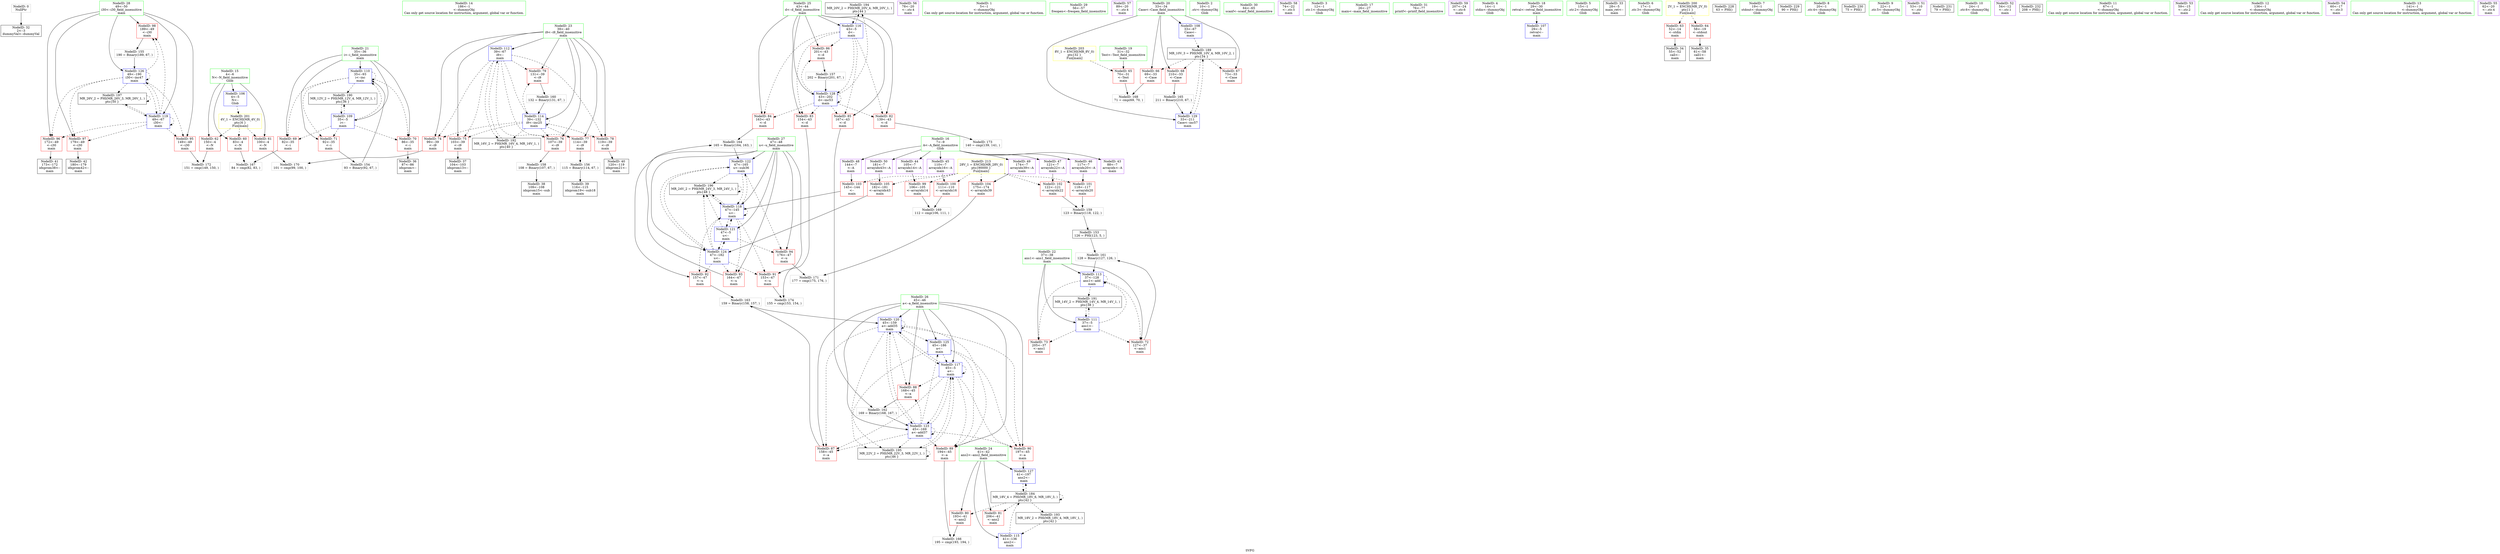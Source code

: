 digraph "SVFG" {
	label="SVFG";

	Node0x55b2c648d6d0 [shape=record,color=grey,label="{NodeID: 0\nNullPtr}"];
	Node0x55b2c648d6d0 -> Node0x55b2c648e620[style=solid];
	Node0x55b2c64a9820 [shape=record,color=red,label="{NodeID: 97\n179\<--49\n\<--i30\nmain\n}"];
	Node0x55b2c64a9820 -> Node0x55b2c64a9270[style=solid];
	Node0x55b2c648d420 [shape=record,color=green,label="{NodeID: 14\n186\<--1\n\<--dummyObj\nCan only get source location for instruction, argument, global var or function.}"];
	Node0x55b2c64adc80 [shape=record,color=black,label="{NodeID: 194\nMR_20V_2 = PHI(MR_20V_4, MR_20V_1, )\npts\{44 \}\n}"];
	Node0x55b2c64adc80 -> Node0x55b2c64aef20[style=dashed];
	Node0x55b2c64aa3b0 [shape=record,color=blue,label="{NodeID: 111\n37\<--5\nans1\<--\nmain\n}"];
	Node0x55b2c64aa3b0 -> Node0x55b2c64abaf0[style=dashed];
	Node0x55b2c64aa3b0 -> Node0x55b2c64abbc0[style=dashed];
	Node0x55b2c64aa3b0 -> Node0x55b2c64aa550[style=dashed];
	Node0x55b2c64aa3b0 -> Node0x55b2c64bdb90[style=dashed];
	Node0x55b2c648e250 [shape=record,color=green,label="{NodeID: 28\n49\<--50\ni30\<--i30_field_insensitive\nmain\n}"];
	Node0x55b2c648e250 -> Node0x55b2c64acda0[style=solid];
	Node0x55b2c648e250 -> Node0x55b2c64a9750[style=solid];
	Node0x55b2c648e250 -> Node0x55b2c64a9820[style=solid];
	Node0x55b2c648e250 -> Node0x55b2c64a98f0[style=solid];
	Node0x55b2c648e250 -> Node0x55b2c64af150[style=solid];
	Node0x55b2c648e250 -> Node0x55b2c64af700[style=solid];
	Node0x55b2c64af630 [shape=record,color=blue,label="{NodeID: 125\n45\<--186\na\<--\nmain\n}"];
	Node0x55b2c64af630 -> Node0x55b2c64ac8c0[style=dashed];
	Node0x55b2c64af630 -> Node0x55b2c64ac990[style=dashed];
	Node0x55b2c64af630 -> Node0x55b2c64aefb0[style=dashed];
	Node0x55b2c64af630 -> Node0x55b2c64add70[style=dashed];
	Node0x55b2c64a9270 [shape=record,color=black,label="{NodeID: 42\n180\<--179\nidxprom42\<--\nmain\n}"];
	Node0x55b2c64aadf0 [shape=record,color=purple,label="{NodeID: 56\n78\<--20\n\<--.str.4\nmain\n}"];
	Node0x55b2c62b0a60 [shape=record,color=black,label="{NodeID: 153\n126 = PHI(123, 5, )\n}"];
	Node0x55b2c62b0a60 -> Node0x55b2c64b1af0[style=solid];
	Node0x55b2c64ab950 [shape=record,color=red,label="{NodeID: 70\n86\<--35\n\<--i\nmain\n}"];
	Node0x55b2c64ab950 -> Node0x55b2c64a8d90[style=solid];
	Node0x55b2c64b23f0 [shape=record,color=grey,label="{NodeID: 167\n84 = cmp(82, 83, )\n}"];
	Node0x55b2c64ac4b0 [shape=record,color=red,label="{NodeID: 84\n163\<--43\n\<--d\nmain\n}"];
	Node0x55b2c64ac4b0 -> Node0x55b2c64b1f70[style=solid];
	Node0x55b2c648c440 [shape=record,color=green,label="{NodeID: 1\n5\<--1\n\<--dummyObj\nCan only get source location for instruction, argument, global var or function.}"];
	Node0x55b2c64a98f0 [shape=record,color=red,label="{NodeID: 98\n189\<--49\n\<--i30\nmain\n}"];
	Node0x55b2c64a98f0 -> Node0x55b2c64b11f0[style=solid];
	Node0x55b2c648d520 [shape=record,color=green,label="{NodeID: 15\n4\<--6\nN\<--N_field_insensitive\nGlob }"];
	Node0x55b2c648d520 -> Node0x55b2c64ab130[style=solid];
	Node0x55b2c648d520 -> Node0x55b2c64ab200[style=solid];
	Node0x55b2c648d520 -> Node0x55b2c64ab2d0[style=solid];
	Node0x55b2c648d520 -> Node0x55b2c64a9f70[style=solid];
	Node0x55b2c64add70 [shape=record,color=black,label="{NodeID: 195\nMR_22V_2 = PHI(MR_22V_3, MR_22V_1, )\npts\{46 \}\n}"];
	Node0x55b2c64add70 -> Node0x55b2c64aefb0[style=dashed];
	Node0x55b2c64add70 -> Node0x55b2c64add70[style=dashed];
	Node0x55b2c64aa480 [shape=record,color=blue,label="{NodeID: 112\n39\<--67\ni9\<--\nmain\n}"];
	Node0x55b2c64aa480 -> Node0x55b2c64abc90[style=dashed];
	Node0x55b2c64aa480 -> Node0x55b2c64abd60[style=dashed];
	Node0x55b2c64aa480 -> Node0x55b2c64abe30[style=dashed];
	Node0x55b2c64aa480 -> Node0x55b2c64abf00[style=dashed];
	Node0x55b2c64aa480 -> Node0x55b2c64abfd0[style=dashed];
	Node0x55b2c64aa480 -> Node0x55b2c64ac0a0[style=dashed];
	Node0x55b2c64aa480 -> Node0x55b2c64aa620[style=dashed];
	Node0x55b2c64aa480 -> Node0x55b2c64ad280[style=dashed];
	Node0x55b2c648e320 [shape=record,color=green,label="{NodeID: 29\n56\<--57\nfreopen\<--freopen_field_insensitive\n}"];
	Node0x55b2c64af700 [shape=record,color=blue,label="{NodeID: 126\n49\<--190\ni30\<--inc47\nmain\n}"];
	Node0x55b2c64af700 -> Node0x55b2c64acda0[style=dashed];
	Node0x55b2c64af700 -> Node0x55b2c64a9750[style=dashed];
	Node0x55b2c64af700 -> Node0x55b2c64a9820[style=dashed];
	Node0x55b2c64af700 -> Node0x55b2c64a98f0[style=dashed];
	Node0x55b2c64af700 -> Node0x55b2c64af150[style=dashed];
	Node0x55b2c64af700 -> Node0x55b2c64af700[style=dashed];
	Node0x55b2c64af700 -> Node0x55b2c64c09b0[style=dashed];
	Node0x55b2c64a9340 [shape=record,color=purple,label="{NodeID: 43\n88\<--7\narrayidx\<--A\nmain\n}"];
	Node0x55b2c64aaec0 [shape=record,color=purple,label="{NodeID: 57\n89\<--20\n\<--.str.4\nmain\n}"];
	Node0x55b2c64b1070 [shape=record,color=grey,label="{NodeID: 154\n93 = Binary(92, 67, )\n}"];
	Node0x55b2c64b1070 -> Node0x55b2c64aa2e0[style=solid];
	Node0x55b2c64aba20 [shape=record,color=red,label="{NodeID: 71\n92\<--35\n\<--i\nmain\n}"];
	Node0x55b2c64aba20 -> Node0x55b2c64b1070[style=solid];
	Node0x55b2c64b2570 [shape=record,color=grey,label="{NodeID: 168\n71 = cmp(69, 70, )\n}"];
	Node0x55b2c64ac580 [shape=record,color=red,label="{NodeID: 85\n167\<--43\n\<--d\nmain\n}"];
	Node0x55b2c64ac580 -> Node0x55b2c64b1c70[style=solid];
	Node0x55b2c648c4d0 [shape=record,color=green,label="{NodeID: 2\n10\<--1\n.str\<--dummyObj\nGlob }"];
	Node0x55b2c64a99c0 [shape=record,color=red,label="{NodeID: 99\n106\<--105\n\<--arrayidx14\nmain\n}"];
	Node0x55b2c64a99c0 -> Node0x55b2c64b26f0[style=solid];
	Node0x55b2c648d870 [shape=record,color=green,label="{NodeID: 16\n7\<--9\nA\<--A_field_insensitive\nGlob }"];
	Node0x55b2c648d870 -> Node0x55b2c64a9340[style=solid];
	Node0x55b2c648d870 -> Node0x55b2c64a9410[style=solid];
	Node0x55b2c648d870 -> Node0x55b2c64a94e0[style=solid];
	Node0x55b2c648d870 -> Node0x55b2c64a95b0[style=solid];
	Node0x55b2c648d870 -> Node0x55b2c64a9680[style=solid];
	Node0x55b2c648d870 -> Node0x55b2c64aa770[style=solid];
	Node0x55b2c648d870 -> Node0x55b2c64aa840[style=solid];
	Node0x55b2c648d870 -> Node0x55b2c64aa910[style=solid];
	Node0x55b2c64c04b0 [shape=record,color=black,label="{NodeID: 196\nMR_24V_2 = PHI(MR_24V_3, MR_24V_1, )\npts\{48 \}\n}"];
	Node0x55b2c64c04b0 -> Node0x55b2c64af080[style=dashed];
	Node0x55b2c64c04b0 -> Node0x55b2c64c04b0[style=dashed];
	Node0x55b2c64aa550 [shape=record,color=blue,label="{NodeID: 113\n37\<--128\nans1\<--add\nmain\n}"];
	Node0x55b2c64aa550 -> Node0x55b2c64abaf0[style=dashed];
	Node0x55b2c64aa550 -> Node0x55b2c64abbc0[style=dashed];
	Node0x55b2c64aa550 -> Node0x55b2c64aa550[style=dashed];
	Node0x55b2c64aa550 -> Node0x55b2c64bdb90[style=dashed];
	Node0x55b2c648e420 [shape=record,color=green,label="{NodeID: 30\n64\<--65\nscanf\<--scanf_field_insensitive\n}"];
	Node0x55b2c64af7d0 [shape=record,color=blue,label="{NodeID: 127\n41\<--197\nans2\<--\nmain\n}"];
	Node0x55b2c64af7d0 -> Node0x55b2c64bb890[style=dashed];
	Node0x55b2c64a9410 [shape=record,color=purple,label="{NodeID: 44\n105\<--7\narrayidx14\<--A\nmain\n}"];
	Node0x55b2c64a9410 -> Node0x55b2c64a99c0[style=solid];
	Node0x55b2c64aaf90 [shape=record,color=purple,label="{NodeID: 58\n74\<--22\n\<--.str.5\nmain\n}"];
	Node0x55b2c64b11f0 [shape=record,color=grey,label="{NodeID: 155\n190 = Binary(189, 67, )\n}"];
	Node0x55b2c64b11f0 -> Node0x55b2c64af700[style=solid];
	Node0x55b2c64abaf0 [shape=record,color=red,label="{NodeID: 72\n127\<--37\n\<--ans1\nmain\n}"];
	Node0x55b2c64abaf0 -> Node0x55b2c64b1af0[style=solid];
	Node0x55b2c64b26f0 [shape=record,color=grey,label="{NodeID: 169\n112 = cmp(106, 111, )\n}"];
	Node0x55b2c64ac650 [shape=record,color=red,label="{NodeID: 86\n201\<--43\n\<--d\nmain\n}"];
	Node0x55b2c64ac650 -> Node0x55b2c64b14f0[style=solid];
	Node0x55b2c64a8200 [shape=record,color=green,label="{NodeID: 3\n12\<--1\n.str.1\<--dummyObj\nGlob }"];
	Node0x55b2c64a9a90 [shape=record,color=red,label="{NodeID: 100\n111\<--110\n\<--arrayidx16\nmain\n}"];
	Node0x55b2c64a9a90 -> Node0x55b2c64b26f0[style=solid];
	Node0x55b2c648d930 [shape=record,color=green,label="{NodeID: 17\n26\<--27\nmain\<--main_field_insensitive\n}"];
	Node0x55b2c64c09b0 [shape=record,color=black,label="{NodeID: 197\nMR_26V_2 = PHI(MR_26V_3, MR_26V_1, )\npts\{50 \}\n}"];
	Node0x55b2c64c09b0 -> Node0x55b2c64af150[style=dashed];
	Node0x55b2c64c09b0 -> Node0x55b2c64c09b0[style=dashed];
	Node0x55b2c64aa620 [shape=record,color=blue,label="{NodeID: 114\n39\<--132\ni9\<--inc25\nmain\n}"];
	Node0x55b2c64aa620 -> Node0x55b2c64abc90[style=dashed];
	Node0x55b2c64aa620 -> Node0x55b2c64abd60[style=dashed];
	Node0x55b2c64aa620 -> Node0x55b2c64abe30[style=dashed];
	Node0x55b2c64aa620 -> Node0x55b2c64abf00[style=dashed];
	Node0x55b2c64aa620 -> Node0x55b2c64abfd0[style=dashed];
	Node0x55b2c64aa620 -> Node0x55b2c64ac0a0[style=dashed];
	Node0x55b2c64aa620 -> Node0x55b2c64aa620[style=dashed];
	Node0x55b2c64aa620 -> Node0x55b2c64ad280[style=dashed];
	Node0x55b2c648e520 [shape=record,color=green,label="{NodeID: 31\n76\<--77\nprintf\<--printf_field_insensitive\n}"];
	Node0x55b2c64af8a0 [shape=record,color=blue,label="{NodeID: 128\n43\<--202\nd\<--inc53\nmain\n}"];
	Node0x55b2c64af8a0 -> Node0x55b2c64ac310[style=dashed];
	Node0x55b2c64af8a0 -> Node0x55b2c64ac3e0[style=dashed];
	Node0x55b2c64af8a0 -> Node0x55b2c64ac4b0[style=dashed];
	Node0x55b2c64af8a0 -> Node0x55b2c64ac580[style=dashed];
	Node0x55b2c64af8a0 -> Node0x55b2c64ac650[style=dashed];
	Node0x55b2c64af8a0 -> Node0x55b2c64af8a0[style=dashed];
	Node0x55b2c64af8a0 -> Node0x55b2c64adc80[style=dashed];
	Node0x55b2c64a94e0 [shape=record,color=purple,label="{NodeID: 45\n110\<--7\narrayidx16\<--A\nmain\n}"];
	Node0x55b2c64a94e0 -> Node0x55b2c64a9a90[style=solid];
	Node0x55b2c64ab060 [shape=record,color=purple,label="{NodeID: 59\n207\<--24\n\<--.str.6\nmain\n}"];
	Node0x55b2c64b1370 [shape=record,color=grey,label="{NodeID: 156\n115 = Binary(114, 67, )\n}"];
	Node0x55b2c64b1370 -> Node0x55b2c64a9000[style=solid];
	Node0x55b2c64abbc0 [shape=record,color=red,label="{NodeID: 73\n205\<--37\n\<--ans1\nmain\n}"];
	Node0x55b2c64b2870 [shape=record,color=grey,label="{NodeID: 170\n101 = cmp(99, 100, )\n}"];
	Node0x55b2c64ac720 [shape=record,color=red,label="{NodeID: 87\n158\<--45\n\<--a\nmain\n}"];
	Node0x55b2c64ac720 -> Node0x55b2c64b1df0[style=solid];
	Node0x55b2c64a8290 [shape=record,color=green,label="{NodeID: 4\n14\<--1\nstdin\<--dummyObj\nGlob }"];
	Node0x55b2c64bb890 [shape=record,color=black,label="{NodeID: 184\nMR_18V_4 = PHI(MR_18V_6, MR_18V_3, )\npts\{42 \}\n}"];
	Node0x55b2c64bb890 -> Node0x55b2c64ac170[style=dashed];
	Node0x55b2c64bb890 -> Node0x55b2c64ac240[style=dashed];
	Node0x55b2c64bb890 -> Node0x55b2c64af7d0[style=dashed];
	Node0x55b2c64bb890 -> Node0x55b2c64bb890[style=dashed];
	Node0x55b2c64bb890 -> Node0x55b2c64ad780[style=dashed];
	Node0x55b2c64a9b60 [shape=record,color=red,label="{NodeID: 101\n118\<--117\n\<--arrayidx20\nmain\n}"];
	Node0x55b2c64a9b60 -> Node0x55b2c64b17f0[style=solid];
	Node0x55b2c648da30 [shape=record,color=green,label="{NodeID: 18\n29\<--30\nretval\<--retval_field_insensitive\nmain\n}"];
	Node0x55b2c648da30 -> Node0x55b2c64aa070[style=solid];
	Node0x55b2c64aee90 [shape=record,color=blue,label="{NodeID: 115\n41\<--136\nans2\<--\nmain\n}"];
	Node0x55b2c64aee90 -> Node0x55b2c64bb890[style=dashed];
	Node0x55b2c648e620 [shape=record,color=black,label="{NodeID: 32\n2\<--3\ndummyVal\<--dummyVal\n}"];
	Node0x55b2c64af970 [shape=record,color=blue,label="{NodeID: 129\n33\<--211\nCase\<--inc57\nmain\n}"];
	Node0x55b2c64af970 -> Node0x55b2c64bd190[style=dashed];
	Node0x55b2c64a95b0 [shape=record,color=purple,label="{NodeID: 46\n117\<--7\narrayidx20\<--A\nmain\n}"];
	Node0x55b2c64a95b0 -> Node0x55b2c64a9b60[style=solid];
	Node0x55b2c64ab130 [shape=record,color=red,label="{NodeID: 60\n83\<--4\n\<--N\nmain\n}"];
	Node0x55b2c64ab130 -> Node0x55b2c64b23f0[style=solid];
	Node0x55b2c64b14f0 [shape=record,color=grey,label="{NodeID: 157\n202 = Binary(201, 67, )\n}"];
	Node0x55b2c64b14f0 -> Node0x55b2c64af8a0[style=solid];
	Node0x55b2c64abc90 [shape=record,color=red,label="{NodeID: 74\n99\<--39\n\<--i9\nmain\n}"];
	Node0x55b2c64abc90 -> Node0x55b2c64b2870[style=solid];
	Node0x55b2c64b29f0 [shape=record,color=grey,label="{NodeID: 171\n177 = cmp(175, 176, )\n}"];
	Node0x55b2c64ac7f0 [shape=record,color=red,label="{NodeID: 88\n168\<--45\n\<--a\nmain\n}"];
	Node0x55b2c64ac7f0 -> Node0x55b2c64b1c70[style=solid];
	Node0x55b2c648c8c0 [shape=record,color=green,label="{NodeID: 5\n15\<--1\n.str.2\<--dummyObj\nGlob }"];
	Node0x55b2c64a9c30 [shape=record,color=red,label="{NodeID: 102\n122\<--121\n\<--arrayidx22\nmain\n}"];
	Node0x55b2c64a9c30 -> Node0x55b2c64b17f0[style=solid];
	Node0x55b2c648db00 [shape=record,color=green,label="{NodeID: 19\n31\<--32\nTest\<--Test_field_insensitive\nmain\n}"];
	Node0x55b2c648db00 -> Node0x55b2c64ab540[style=solid];
	Node0x55b2c64aef20 [shape=record,color=blue,label="{NodeID: 116\n43\<--5\nd\<--\nmain\n}"];
	Node0x55b2c64aef20 -> Node0x55b2c64ac310[style=dashed];
	Node0x55b2c64aef20 -> Node0x55b2c64ac3e0[style=dashed];
	Node0x55b2c64aef20 -> Node0x55b2c64ac4b0[style=dashed];
	Node0x55b2c64aef20 -> Node0x55b2c64ac580[style=dashed];
	Node0x55b2c64aef20 -> Node0x55b2c64ac650[style=dashed];
	Node0x55b2c64aef20 -> Node0x55b2c64af8a0[style=dashed];
	Node0x55b2c64aef20 -> Node0x55b2c64adc80[style=dashed];
	Node0x55b2c64a8b20 [shape=record,color=black,label="{NodeID: 33\n28\<--5\nmain_ret\<--\nmain\n}"];
	Node0x55b2c64c3660 [shape=record,color=yellow,style=double,label="{NodeID: 213\n28V_1 = ENCHI(MR_28V_0)\npts\{90000 \}\nFun[main]}"];
	Node0x55b2c64c3660 -> Node0x55b2c64a99c0[style=dashed];
	Node0x55b2c64c3660 -> Node0x55b2c64a9a90[style=dashed];
	Node0x55b2c64c3660 -> Node0x55b2c64a9b60[style=dashed];
	Node0x55b2c64c3660 -> Node0x55b2c64a9c30[style=dashed];
	Node0x55b2c64c3660 -> Node0x55b2c64a9d00[style=dashed];
	Node0x55b2c64c3660 -> Node0x55b2c64a9dd0[style=dashed];
	Node0x55b2c64c3660 -> Node0x55b2c64a9ea0[style=dashed];
	Node0x55b2c64a9680 [shape=record,color=purple,label="{NodeID: 47\n121\<--7\narrayidx22\<--A\nmain\n}"];
	Node0x55b2c64a9680 -> Node0x55b2c64a9c30[style=solid];
	Node0x55b2c64ab200 [shape=record,color=red,label="{NodeID: 61\n100\<--4\n\<--N\nmain\n}"];
	Node0x55b2c64ab200 -> Node0x55b2c64b2870[style=solid];
	Node0x55b2c64b1670 [shape=record,color=grey,label="{NodeID: 158\n108 = Binary(107, 67, )\n}"];
	Node0x55b2c64b1670 -> Node0x55b2c64a8f30[style=solid];
	Node0x55b2c64abd60 [shape=record,color=red,label="{NodeID: 75\n103\<--39\n\<--i9\nmain\n}"];
	Node0x55b2c64abd60 -> Node0x55b2c64a8e60[style=solid];
	Node0x55b2c64b2b70 [shape=record,color=grey,label="{NodeID: 172\n151 = cmp(149, 150, )\n}"];
	Node0x55b2c64ac8c0 [shape=record,color=red,label="{NodeID: 89\n194\<--45\n\<--a\nmain\n}"];
	Node0x55b2c64ac8c0 -> Node0x55b2c64b2270[style=solid];
	Node0x55b2c648c950 [shape=record,color=green,label="{NodeID: 6\n17\<--1\n.str.3\<--dummyObj\nGlob }"];
	Node0x55b2c64a9d00 [shape=record,color=red,label="{NodeID: 103\n145\<--144\n\<--\nmain\n}"];
	Node0x55b2c64a9d00 -> Node0x55b2c64af080[style=solid];
	Node0x55b2c648dbd0 [shape=record,color=green,label="{NodeID: 20\n33\<--34\nCase\<--Case_field_insensitive\nmain\n}"];
	Node0x55b2c648dbd0 -> Node0x55b2c64ab610[style=solid];
	Node0x55b2c648dbd0 -> Node0x55b2c64ab6e0[style=solid];
	Node0x55b2c648dbd0 -> Node0x55b2c64ab7b0[style=solid];
	Node0x55b2c648dbd0 -> Node0x55b2c64aa140[style=solid];
	Node0x55b2c648dbd0 -> Node0x55b2c64af970[style=solid];
	Node0x55b2c64c20c0 [shape=record,color=yellow,style=double,label="{NodeID: 200\n2V_1 = ENCHI(MR_2V_0)\npts\{1 \}\nFun[main]}"];
	Node0x55b2c64c20c0 -> Node0x55b2c64ab3a0[style=dashed];
	Node0x55b2c64c20c0 -> Node0x55b2c64ab470[style=dashed];
	Node0x55b2c64aefb0 [shape=record,color=blue,label="{NodeID: 117\n45\<--5\na\<--\nmain\n}"];
	Node0x55b2c64aefb0 -> Node0x55b2c64ac720[style=dashed];
	Node0x55b2c64aefb0 -> Node0x55b2c64ac7f0[style=dashed];
	Node0x55b2c64aefb0 -> Node0x55b2c64ac8c0[style=dashed];
	Node0x55b2c64aefb0 -> Node0x55b2c64ac990[style=dashed];
	Node0x55b2c64aefb0 -> Node0x55b2c64aefb0[style=dashed];
	Node0x55b2c64aefb0 -> Node0x55b2c64af220[style=dashed];
	Node0x55b2c64aefb0 -> Node0x55b2c64af490[style=dashed];
	Node0x55b2c64aefb0 -> Node0x55b2c64add70[style=dashed];
	Node0x55b2c64a8bf0 [shape=record,color=black,label="{NodeID: 34\n55\<--52\ncall\<--\nmain\n}"];
	Node0x55b2c64aa770 [shape=record,color=purple,label="{NodeID: 48\n144\<--7\n\<--A\nmain\n}"];
	Node0x55b2c64aa770 -> Node0x55b2c64a9d00[style=solid];
	Node0x55b2c64ce850 [shape=record,color=black,label="{NodeID: 228\n63 = PHI()\n}"];
	Node0x55b2c64ab2d0 [shape=record,color=red,label="{NodeID: 62\n150\<--4\n\<--N\nmain\n}"];
	Node0x55b2c64ab2d0 -> Node0x55b2c64b2b70[style=solid];
	Node0x55b2c64b17f0 [shape=record,color=grey,label="{NodeID: 159\n123 = Binary(118, 122, )\n}"];
	Node0x55b2c64b17f0 -> Node0x55b2c62b0a60[style=solid];
	Node0x55b2c64abe30 [shape=record,color=red,label="{NodeID: 76\n107\<--39\n\<--i9\nmain\n}"];
	Node0x55b2c64abe30 -> Node0x55b2c64b1670[style=solid];
	Node0x55b2c64b2cf0 [shape=record,color=grey,label="{NodeID: 173\n140 = cmp(139, 141, )\n}"];
	Node0x55b2c64ac990 [shape=record,color=red,label="{NodeID: 90\n197\<--45\n\<--a\nmain\n}"];
	Node0x55b2c64ac990 -> Node0x55b2c64af7d0[style=solid];
	Node0x55b2c64a8540 [shape=record,color=green,label="{NodeID: 7\n19\<--1\nstdout\<--dummyObj\nGlob }"];
	Node0x55b2c64a9dd0 [shape=record,color=red,label="{NodeID: 104\n175\<--174\n\<--arrayidx39\nmain\n}"];
	Node0x55b2c64a9dd0 -> Node0x55b2c64b29f0[style=solid];
	Node0x55b2c648dca0 [shape=record,color=green,label="{NodeID: 21\n35\<--36\ni\<--i_field_insensitive\nmain\n}"];
	Node0x55b2c648dca0 -> Node0x55b2c64ab880[style=solid];
	Node0x55b2c648dca0 -> Node0x55b2c64ab950[style=solid];
	Node0x55b2c648dca0 -> Node0x55b2c64aba20[style=solid];
	Node0x55b2c648dca0 -> Node0x55b2c64aa210[style=solid];
	Node0x55b2c648dca0 -> Node0x55b2c64aa2e0[style=solid];
	Node0x55b2c64c2be0 [shape=record,color=yellow,style=double,label="{NodeID: 201\n4V_1 = ENCHI(MR_4V_0)\npts\{6 \}\nFun[main]}"];
	Node0x55b2c64c2be0 -> Node0x55b2c64ab130[style=dashed];
	Node0x55b2c64c2be0 -> Node0x55b2c64ab200[style=dashed];
	Node0x55b2c64c2be0 -> Node0x55b2c64ab2d0[style=dashed];
	Node0x55b2c64af080 [shape=record,color=blue,label="{NodeID: 118\n47\<--145\nu\<--\nmain\n}"];
	Node0x55b2c64af080 -> Node0x55b2c64aca60[style=dashed];
	Node0x55b2c64af080 -> Node0x55b2c64acb30[style=dashed];
	Node0x55b2c64af080 -> Node0x55b2c64acc00[style=dashed];
	Node0x55b2c64af080 -> Node0x55b2c64af080[style=dashed];
	Node0x55b2c64af080 -> Node0x55b2c64af2f0[style=dashed];
	Node0x55b2c64af080 -> Node0x55b2c64af3c0[style=dashed];
	Node0x55b2c64af080 -> Node0x55b2c64c04b0[style=dashed];
	Node0x55b2c64a8cc0 [shape=record,color=black,label="{NodeID: 35\n61\<--58\ncall1\<--\nmain\n}"];
	Node0x55b2c64aa840 [shape=record,color=purple,label="{NodeID: 49\n174\<--7\narrayidx39\<--A\nmain\n}"];
	Node0x55b2c64aa840 -> Node0x55b2c64a9dd0[style=solid];
	Node0x55b2c64ce950 [shape=record,color=black,label="{NodeID: 229\n90 = PHI()\n}"];
	Node0x55b2c64ab3a0 [shape=record,color=red,label="{NodeID: 63\n52\<--14\n\<--stdin\nmain\n}"];
	Node0x55b2c64ab3a0 -> Node0x55b2c64a8bf0[style=solid];
	Node0x55b2c64b1970 [shape=record,color=grey,label="{NodeID: 160\n132 = Binary(131, 67, )\n}"];
	Node0x55b2c64b1970 -> Node0x55b2c64aa620[style=solid];
	Node0x55b2c64abf00 [shape=record,color=red,label="{NodeID: 77\n114\<--39\n\<--i9\nmain\n}"];
	Node0x55b2c64abf00 -> Node0x55b2c64b1370[style=solid];
	Node0x55b2c64b2e70 [shape=record,color=grey,label="{NodeID: 174\n155 = cmp(153, 154, )\n}"];
	Node0x55b2c64aca60 [shape=record,color=red,label="{NodeID: 91\n153\<--47\n\<--u\nmain\n}"];
	Node0x55b2c64aca60 -> Node0x55b2c64b2e70[style=solid];
	Node0x55b2c64a85d0 [shape=record,color=green,label="{NodeID: 8\n20\<--1\n.str.4\<--dummyObj\nGlob }"];
	Node0x55b2c64a9ea0 [shape=record,color=red,label="{NodeID: 105\n182\<--181\n\<--arrayidx43\nmain\n}"];
	Node0x55b2c64a9ea0 -> Node0x55b2c64af560[style=solid];
	Node0x55b2c648dd70 [shape=record,color=green,label="{NodeID: 22\n37\<--38\nans1\<--ans1_field_insensitive\nmain\n}"];
	Node0x55b2c648dd70 -> Node0x55b2c64abaf0[style=solid];
	Node0x55b2c648dd70 -> Node0x55b2c64abbc0[style=solid];
	Node0x55b2c648dd70 -> Node0x55b2c64aa3b0[style=solid];
	Node0x55b2c648dd70 -> Node0x55b2c64aa550[style=solid];
	Node0x55b2c64af150 [shape=record,color=blue,label="{NodeID: 119\n49\<--67\ni30\<--\nmain\n}"];
	Node0x55b2c64af150 -> Node0x55b2c64acda0[style=dashed];
	Node0x55b2c64af150 -> Node0x55b2c64a9750[style=dashed];
	Node0x55b2c64af150 -> Node0x55b2c64a9820[style=dashed];
	Node0x55b2c64af150 -> Node0x55b2c64a98f0[style=dashed];
	Node0x55b2c64af150 -> Node0x55b2c64af150[style=dashed];
	Node0x55b2c64af150 -> Node0x55b2c64af700[style=dashed];
	Node0x55b2c64af150 -> Node0x55b2c64c09b0[style=dashed];
	Node0x55b2c64a8d90 [shape=record,color=black,label="{NodeID: 36\n87\<--86\nidxprom\<--\nmain\n}"];
	Node0x55b2c64aa910 [shape=record,color=purple,label="{NodeID: 50\n181\<--7\narrayidx43\<--A\nmain\n}"];
	Node0x55b2c64aa910 -> Node0x55b2c64a9ea0[style=solid];
	Node0x55b2c64cea50 [shape=record,color=black,label="{NodeID: 230\n75 = PHI()\n}"];
	Node0x55b2c64ab470 [shape=record,color=red,label="{NodeID: 64\n58\<--19\n\<--stdout\nmain\n}"];
	Node0x55b2c64ab470 -> Node0x55b2c64a8cc0[style=solid];
	Node0x55b2c64b1af0 [shape=record,color=grey,label="{NodeID: 161\n128 = Binary(127, 126, )\n}"];
	Node0x55b2c64b1af0 -> Node0x55b2c64aa550[style=solid];
	Node0x55b2c64abfd0 [shape=record,color=red,label="{NodeID: 78\n119\<--39\n\<--i9\nmain\n}"];
	Node0x55b2c64abfd0 -> Node0x55b2c64a90d0[style=solid];
	Node0x55b2c64acb30 [shape=record,color=red,label="{NodeID: 92\n157\<--47\n\<--u\nmain\n}"];
	Node0x55b2c64acb30 -> Node0x55b2c64b1df0[style=solid];
	Node0x55b2c64a8660 [shape=record,color=green,label="{NodeID: 9\n22\<--1\n.str.5\<--dummyObj\nGlob }"];
	Node0x55b2c64bd190 [shape=record,color=black,label="{NodeID: 189\nMR_10V_3 = PHI(MR_10V_4, MR_10V_2, )\npts\{34 \}\n}"];
	Node0x55b2c64bd190 -> Node0x55b2c64ab610[style=dashed];
	Node0x55b2c64bd190 -> Node0x55b2c64ab6e0[style=dashed];
	Node0x55b2c64bd190 -> Node0x55b2c64ab7b0[style=dashed];
	Node0x55b2c64bd190 -> Node0x55b2c64af970[style=dashed];
	Node0x55b2c64a9f70 [shape=record,color=blue,label="{NodeID: 106\n4\<--5\nN\<--\nGlob }"];
	Node0x55b2c64a9f70 -> Node0x55b2c64c2be0[style=dashed];
	Node0x55b2c648de40 [shape=record,color=green,label="{NodeID: 23\n39\<--40\ni9\<--i9_field_insensitive\nmain\n}"];
	Node0x55b2c648de40 -> Node0x55b2c64abc90[style=solid];
	Node0x55b2c648de40 -> Node0x55b2c64abd60[style=solid];
	Node0x55b2c648de40 -> Node0x55b2c64abe30[style=solid];
	Node0x55b2c648de40 -> Node0x55b2c64abf00[style=solid];
	Node0x55b2c648de40 -> Node0x55b2c64abfd0[style=solid];
	Node0x55b2c648de40 -> Node0x55b2c64ac0a0[style=solid];
	Node0x55b2c648de40 -> Node0x55b2c64aa480[style=solid];
	Node0x55b2c648de40 -> Node0x55b2c64aa620[style=solid];
	Node0x55b2c64c2da0 [shape=record,color=yellow,style=double,label="{NodeID: 203\n8V_1 = ENCHI(MR_8V_0)\npts\{32 \}\nFun[main]}"];
	Node0x55b2c64c2da0 -> Node0x55b2c64ab540[style=dashed];
	Node0x55b2c64af220 [shape=record,color=blue,label="{NodeID: 120\n45\<--159\na\<--add35\nmain\n}"];
	Node0x55b2c64af220 -> Node0x55b2c64ac720[style=dashed];
	Node0x55b2c64af220 -> Node0x55b2c64ac7f0[style=dashed];
	Node0x55b2c64af220 -> Node0x55b2c64ac8c0[style=dashed];
	Node0x55b2c64af220 -> Node0x55b2c64ac990[style=dashed];
	Node0x55b2c64af220 -> Node0x55b2c64aefb0[style=dashed];
	Node0x55b2c64af220 -> Node0x55b2c64af220[style=dashed];
	Node0x55b2c64af220 -> Node0x55b2c64af490[style=dashed];
	Node0x55b2c64af220 -> Node0x55b2c64af630[style=dashed];
	Node0x55b2c64af220 -> Node0x55b2c64add70[style=dashed];
	Node0x55b2c64a8e60 [shape=record,color=black,label="{NodeID: 37\n104\<--103\nidxprom13\<--\nmain\n}"];
	Node0x55b2c64aa9e0 [shape=record,color=purple,label="{NodeID: 51\n53\<--10\n\<--.str\nmain\n}"];
	Node0x55b2c64ceb50 [shape=record,color=black,label="{NodeID: 231\n79 = PHI()\n}"];
	Node0x55b2c64ab540 [shape=record,color=red,label="{NodeID: 65\n70\<--31\n\<--Test\nmain\n}"];
	Node0x55b2c64ab540 -> Node0x55b2c64b2570[style=solid];
	Node0x55b2c64b1c70 [shape=record,color=grey,label="{NodeID: 162\n169 = Binary(168, 167, )\n}"];
	Node0x55b2c64b1c70 -> Node0x55b2c64af490[style=solid];
	Node0x55b2c64ac0a0 [shape=record,color=red,label="{NodeID: 79\n131\<--39\n\<--i9\nmain\n}"];
	Node0x55b2c64ac0a0 -> Node0x55b2c64b1970[style=solid];
	Node0x55b2c64acc00 [shape=record,color=red,label="{NodeID: 93\n164\<--47\n\<--u\nmain\n}"];
	Node0x55b2c64acc00 -> Node0x55b2c64b1f70[style=solid];
	Node0x55b2c648c5c0 [shape=record,color=green,label="{NodeID: 10\n24\<--1\n.str.6\<--dummyObj\nGlob }"];
	Node0x55b2c64bd690 [shape=record,color=black,label="{NodeID: 190\nMR_12V_2 = PHI(MR_12V_4, MR_12V_1, )\npts\{36 \}\n}"];
	Node0x55b2c64bd690 -> Node0x55b2c64aa210[style=dashed];
	Node0x55b2c64aa070 [shape=record,color=blue,label="{NodeID: 107\n29\<--5\nretval\<--\nmain\n}"];
	Node0x55b2c648df10 [shape=record,color=green,label="{NodeID: 24\n41\<--42\nans2\<--ans2_field_insensitive\nmain\n}"];
	Node0x55b2c648df10 -> Node0x55b2c64ac170[style=solid];
	Node0x55b2c648df10 -> Node0x55b2c64ac240[style=solid];
	Node0x55b2c648df10 -> Node0x55b2c64aee90[style=solid];
	Node0x55b2c648df10 -> Node0x55b2c64af7d0[style=solid];
	Node0x55b2c64af2f0 [shape=record,color=blue,label="{NodeID: 121\n47\<--5\nu\<--\nmain\n}"];
	Node0x55b2c64af2f0 -> Node0x55b2c64accd0[style=dashed];
	Node0x55b2c64af2f0 -> Node0x55b2c64af080[style=dashed];
	Node0x55b2c64af2f0 -> Node0x55b2c64af560[style=dashed];
	Node0x55b2c64af2f0 -> Node0x55b2c64c04b0[style=dashed];
	Node0x55b2c64a8f30 [shape=record,color=black,label="{NodeID: 38\n109\<--108\nidxprom15\<--sub\nmain\n}"];
	Node0x55b2c64aaab0 [shape=record,color=purple,label="{NodeID: 52\n54\<--12\n\<--.str.1\nmain\n}"];
	Node0x55b2c64cefa0 [shape=record,color=black,label="{NodeID: 232\n208 = PHI()\n}"];
	Node0x55b2c64ab610 [shape=record,color=red,label="{NodeID: 66\n69\<--33\n\<--Case\nmain\n}"];
	Node0x55b2c64ab610 -> Node0x55b2c64b2570[style=solid];
	Node0x55b2c64b1df0 [shape=record,color=grey,label="{NodeID: 163\n159 = Binary(158, 157, )\n}"];
	Node0x55b2c64b1df0 -> Node0x55b2c64af220[style=solid];
	Node0x55b2c64ac170 [shape=record,color=red,label="{NodeID: 80\n193\<--41\n\<--ans2\nmain\n}"];
	Node0x55b2c64ac170 -> Node0x55b2c64b2270[style=solid];
	Node0x55b2c64accd0 [shape=record,color=red,label="{NodeID: 94\n176\<--47\n\<--u\nmain\n}"];
	Node0x55b2c64accd0 -> Node0x55b2c64b29f0[style=solid];
	Node0x55b2c648c690 [shape=record,color=green,label="{NodeID: 11\n67\<--1\n\<--dummyObj\nCan only get source location for instruction, argument, global var or function.}"];
	Node0x55b2c64bdb90 [shape=record,color=black,label="{NodeID: 191\nMR_14V_2 = PHI(MR_14V_4, MR_14V_1, )\npts\{38 \}\n}"];
	Node0x55b2c64bdb90 -> Node0x55b2c64aa3b0[style=dashed];
	Node0x55b2c64aa140 [shape=record,color=blue,label="{NodeID: 108\n33\<--67\nCase\<--\nmain\n}"];
	Node0x55b2c64aa140 -> Node0x55b2c64bd190[style=dashed];
	Node0x55b2c648dfe0 [shape=record,color=green,label="{NodeID: 25\n43\<--44\nd\<--d_field_insensitive\nmain\n}"];
	Node0x55b2c648dfe0 -> Node0x55b2c64ac310[style=solid];
	Node0x55b2c648dfe0 -> Node0x55b2c64ac3e0[style=solid];
	Node0x55b2c648dfe0 -> Node0x55b2c64ac4b0[style=solid];
	Node0x55b2c648dfe0 -> Node0x55b2c64ac580[style=solid];
	Node0x55b2c648dfe0 -> Node0x55b2c64ac650[style=solid];
	Node0x55b2c648dfe0 -> Node0x55b2c64aef20[style=solid];
	Node0x55b2c648dfe0 -> Node0x55b2c64af8a0[style=solid];
	Node0x55b2c64af3c0 [shape=record,color=blue,label="{NodeID: 122\n47\<--165\nu\<--sub36\nmain\n}"];
	Node0x55b2c64af3c0 -> Node0x55b2c64accd0[style=dashed];
	Node0x55b2c64af3c0 -> Node0x55b2c64af080[style=dashed];
	Node0x55b2c64af3c0 -> Node0x55b2c64af560[style=dashed];
	Node0x55b2c64af3c0 -> Node0x55b2c64c04b0[style=dashed];
	Node0x55b2c64a9000 [shape=record,color=black,label="{NodeID: 39\n116\<--115\nidxprom19\<--sub18\nmain\n}"];
	Node0x55b2c64aab80 [shape=record,color=purple,label="{NodeID: 53\n59\<--15\n\<--.str.2\nmain\n}"];
	Node0x55b2c64ab6e0 [shape=record,color=red,label="{NodeID: 67\n73\<--33\n\<--Case\nmain\n}"];
	Node0x55b2c64b1f70 [shape=record,color=grey,label="{NodeID: 164\n165 = Binary(164, 163, )\n}"];
	Node0x55b2c64b1f70 -> Node0x55b2c64af3c0[style=solid];
	Node0x55b2c64ac240 [shape=record,color=red,label="{NodeID: 81\n206\<--41\n\<--ans2\nmain\n}"];
	Node0x55b2c64acda0 [shape=record,color=red,label="{NodeID: 95\n149\<--49\n\<--i30\nmain\n}"];
	Node0x55b2c64acda0 -> Node0x55b2c64b2b70[style=solid];
	Node0x55b2c648c760 [shape=record,color=green,label="{NodeID: 12\n136\<--1\n\<--dummyObj\nCan only get source location for instruction, argument, global var or function.}"];
	Node0x55b2c64ad280 [shape=record,color=black,label="{NodeID: 192\nMR_16V_2 = PHI(MR_16V_4, MR_16V_1, )\npts\{40 \}\n}"];
	Node0x55b2c64ad280 -> Node0x55b2c64aa480[style=dashed];
	Node0x55b2c64aa210 [shape=record,color=blue,label="{NodeID: 109\n35\<--5\ni\<--\nmain\n}"];
	Node0x55b2c64aa210 -> Node0x55b2c64ab880[style=dashed];
	Node0x55b2c64aa210 -> Node0x55b2c64ab950[style=dashed];
	Node0x55b2c64aa210 -> Node0x55b2c64aba20[style=dashed];
	Node0x55b2c64aa210 -> Node0x55b2c64aa2e0[style=dashed];
	Node0x55b2c64aa210 -> Node0x55b2c64bd690[style=dashed];
	Node0x55b2c648e0b0 [shape=record,color=green,label="{NodeID: 26\n45\<--46\na\<--a_field_insensitive\nmain\n}"];
	Node0x55b2c648e0b0 -> Node0x55b2c64ac720[style=solid];
	Node0x55b2c648e0b0 -> Node0x55b2c64ac7f0[style=solid];
	Node0x55b2c648e0b0 -> Node0x55b2c64ac8c0[style=solid];
	Node0x55b2c648e0b0 -> Node0x55b2c64ac990[style=solid];
	Node0x55b2c648e0b0 -> Node0x55b2c64aefb0[style=solid];
	Node0x55b2c648e0b0 -> Node0x55b2c64af220[style=solid];
	Node0x55b2c648e0b0 -> Node0x55b2c64af490[style=solid];
	Node0x55b2c648e0b0 -> Node0x55b2c64af630[style=solid];
	Node0x55b2c64af490 [shape=record,color=blue,label="{NodeID: 123\n45\<--169\na\<--add37\nmain\n}"];
	Node0x55b2c64af490 -> Node0x55b2c64ac720[style=dashed];
	Node0x55b2c64af490 -> Node0x55b2c64ac7f0[style=dashed];
	Node0x55b2c64af490 -> Node0x55b2c64ac8c0[style=dashed];
	Node0x55b2c64af490 -> Node0x55b2c64ac990[style=dashed];
	Node0x55b2c64af490 -> Node0x55b2c64aefb0[style=dashed];
	Node0x55b2c64af490 -> Node0x55b2c64af220[style=dashed];
	Node0x55b2c64af490 -> Node0x55b2c64af490[style=dashed];
	Node0x55b2c64af490 -> Node0x55b2c64af630[style=dashed];
	Node0x55b2c64af490 -> Node0x55b2c64add70[style=dashed];
	Node0x55b2c64a90d0 [shape=record,color=black,label="{NodeID: 40\n120\<--119\nidxprom21\<--\nmain\n}"];
	Node0x55b2c64aac50 [shape=record,color=purple,label="{NodeID: 54\n60\<--17\n\<--.str.3\nmain\n}"];
	Node0x55b2c64ab7b0 [shape=record,color=red,label="{NodeID: 68\n210\<--33\n\<--Case\nmain\n}"];
	Node0x55b2c64ab7b0 -> Node0x55b2c64b20f0[style=solid];
	Node0x55b2c64b20f0 [shape=record,color=grey,label="{NodeID: 165\n211 = Binary(210, 67, )\n}"];
	Node0x55b2c64b20f0 -> Node0x55b2c64af970[style=solid];
	Node0x55b2c64ac310 [shape=record,color=red,label="{NodeID: 82\n139\<--43\n\<--d\nmain\n}"];
	Node0x55b2c64ac310 -> Node0x55b2c64b2cf0[style=solid];
	Node0x55b2c64a9750 [shape=record,color=red,label="{NodeID: 96\n172\<--49\n\<--i30\nmain\n}"];
	Node0x55b2c64a9750 -> Node0x55b2c64a91a0[style=solid];
	Node0x55b2c648d320 [shape=record,color=green,label="{NodeID: 13\n141\<--1\n\<--dummyObj\nCan only get source location for instruction, argument, global var or function.}"];
	Node0x55b2c64ad780 [shape=record,color=black,label="{NodeID: 193\nMR_18V_2 = PHI(MR_18V_4, MR_18V_1, )\npts\{42 \}\n}"];
	Node0x55b2c64ad780 -> Node0x55b2c64aee90[style=dashed];
	Node0x55b2c64aa2e0 [shape=record,color=blue,label="{NodeID: 110\n35\<--93\ni\<--inc\nmain\n}"];
	Node0x55b2c64aa2e0 -> Node0x55b2c64ab880[style=dashed];
	Node0x55b2c64aa2e0 -> Node0x55b2c64ab950[style=dashed];
	Node0x55b2c64aa2e0 -> Node0x55b2c64aba20[style=dashed];
	Node0x55b2c64aa2e0 -> Node0x55b2c64aa2e0[style=dashed];
	Node0x55b2c64aa2e0 -> Node0x55b2c64bd690[style=dashed];
	Node0x55b2c648e180 [shape=record,color=green,label="{NodeID: 27\n47\<--48\nu\<--u_field_insensitive\nmain\n}"];
	Node0x55b2c648e180 -> Node0x55b2c64aca60[style=solid];
	Node0x55b2c648e180 -> Node0x55b2c64acb30[style=solid];
	Node0x55b2c648e180 -> Node0x55b2c64acc00[style=solid];
	Node0x55b2c648e180 -> Node0x55b2c64accd0[style=solid];
	Node0x55b2c648e180 -> Node0x55b2c64af080[style=solid];
	Node0x55b2c648e180 -> Node0x55b2c64af2f0[style=solid];
	Node0x55b2c648e180 -> Node0x55b2c64af3c0[style=solid];
	Node0x55b2c648e180 -> Node0x55b2c64af560[style=solid];
	Node0x55b2c64af560 [shape=record,color=blue,label="{NodeID: 124\n47\<--182\nu\<--\nmain\n}"];
	Node0x55b2c64af560 -> Node0x55b2c64aca60[style=dashed];
	Node0x55b2c64af560 -> Node0x55b2c64acb30[style=dashed];
	Node0x55b2c64af560 -> Node0x55b2c64acc00[style=dashed];
	Node0x55b2c64af560 -> Node0x55b2c64af080[style=dashed];
	Node0x55b2c64af560 -> Node0x55b2c64af2f0[style=dashed];
	Node0x55b2c64af560 -> Node0x55b2c64af3c0[style=dashed];
	Node0x55b2c64af560 -> Node0x55b2c64c04b0[style=dashed];
	Node0x55b2c64a91a0 [shape=record,color=black,label="{NodeID: 41\n173\<--172\nidxprom38\<--\nmain\n}"];
	Node0x55b2c64aad20 [shape=record,color=purple,label="{NodeID: 55\n62\<--20\n\<--.str.4\nmain\n}"];
	Node0x55b2c64ab880 [shape=record,color=red,label="{NodeID: 69\n82\<--35\n\<--i\nmain\n}"];
	Node0x55b2c64ab880 -> Node0x55b2c64b23f0[style=solid];
	Node0x55b2c64b2270 [shape=record,color=grey,label="{NodeID: 166\n195 = cmp(193, 194, )\n}"];
	Node0x55b2c64ac3e0 [shape=record,color=red,label="{NodeID: 83\n154\<--43\n\<--d\nmain\n}"];
	Node0x55b2c64ac3e0 -> Node0x55b2c64b2e70[style=solid];
}
